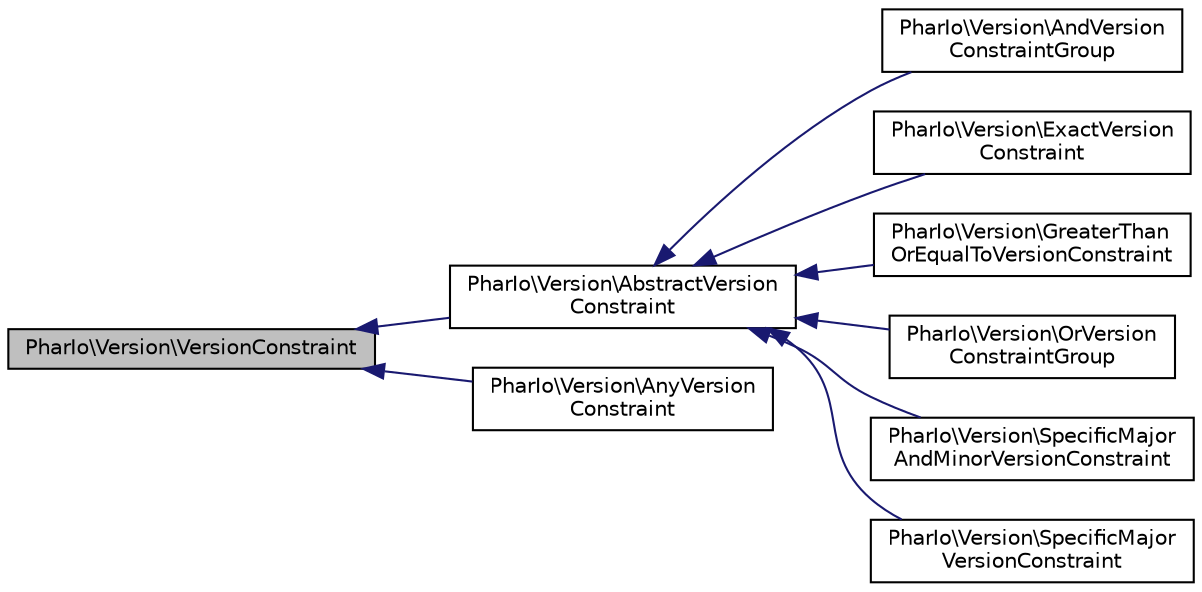digraph "PharIo\Version\VersionConstraint"
{
  edge [fontname="Helvetica",fontsize="10",labelfontname="Helvetica",labelfontsize="10"];
  node [fontname="Helvetica",fontsize="10",shape=record];
  rankdir="LR";
  Node0 [label="PharIo\\Version\\VersionConstraint",height=0.2,width=0.4,color="black", fillcolor="grey75", style="filled", fontcolor="black"];
  Node0 -> Node1 [dir="back",color="midnightblue",fontsize="10",style="solid",fontname="Helvetica"];
  Node1 [label="PharIo\\Version\\AbstractVersion\lConstraint",height=0.2,width=0.4,color="black", fillcolor="white", style="filled",URL="$classPharIo_1_1Version_1_1AbstractVersionConstraint.html"];
  Node1 -> Node2 [dir="back",color="midnightblue",fontsize="10",style="solid",fontname="Helvetica"];
  Node2 [label="PharIo\\Version\\AndVersion\lConstraintGroup",height=0.2,width=0.4,color="black", fillcolor="white", style="filled",URL="$classPharIo_1_1Version_1_1AndVersionConstraintGroup.html"];
  Node1 -> Node3 [dir="back",color="midnightblue",fontsize="10",style="solid",fontname="Helvetica"];
  Node3 [label="PharIo\\Version\\ExactVersion\lConstraint",height=0.2,width=0.4,color="black", fillcolor="white", style="filled",URL="$classPharIo_1_1Version_1_1ExactVersionConstraint.html"];
  Node1 -> Node4 [dir="back",color="midnightblue",fontsize="10",style="solid",fontname="Helvetica"];
  Node4 [label="PharIo\\Version\\GreaterThan\lOrEqualToVersionConstraint",height=0.2,width=0.4,color="black", fillcolor="white", style="filled",URL="$classPharIo_1_1Version_1_1GreaterThanOrEqualToVersionConstraint.html"];
  Node1 -> Node5 [dir="back",color="midnightblue",fontsize="10",style="solid",fontname="Helvetica"];
  Node5 [label="PharIo\\Version\\OrVersion\lConstraintGroup",height=0.2,width=0.4,color="black", fillcolor="white", style="filled",URL="$classPharIo_1_1Version_1_1OrVersionConstraintGroup.html"];
  Node1 -> Node6 [dir="back",color="midnightblue",fontsize="10",style="solid",fontname="Helvetica"];
  Node6 [label="PharIo\\Version\\SpecificMajor\lAndMinorVersionConstraint",height=0.2,width=0.4,color="black", fillcolor="white", style="filled",URL="$classPharIo_1_1Version_1_1SpecificMajorAndMinorVersionConstraint.html"];
  Node1 -> Node7 [dir="back",color="midnightblue",fontsize="10",style="solid",fontname="Helvetica"];
  Node7 [label="PharIo\\Version\\SpecificMajor\lVersionConstraint",height=0.2,width=0.4,color="black", fillcolor="white", style="filled",URL="$classPharIo_1_1Version_1_1SpecificMajorVersionConstraint.html"];
  Node0 -> Node8 [dir="back",color="midnightblue",fontsize="10",style="solid",fontname="Helvetica"];
  Node8 [label="PharIo\\Version\\AnyVersion\lConstraint",height=0.2,width=0.4,color="black", fillcolor="white", style="filled",URL="$classPharIo_1_1Version_1_1AnyVersionConstraint.html"];
}
